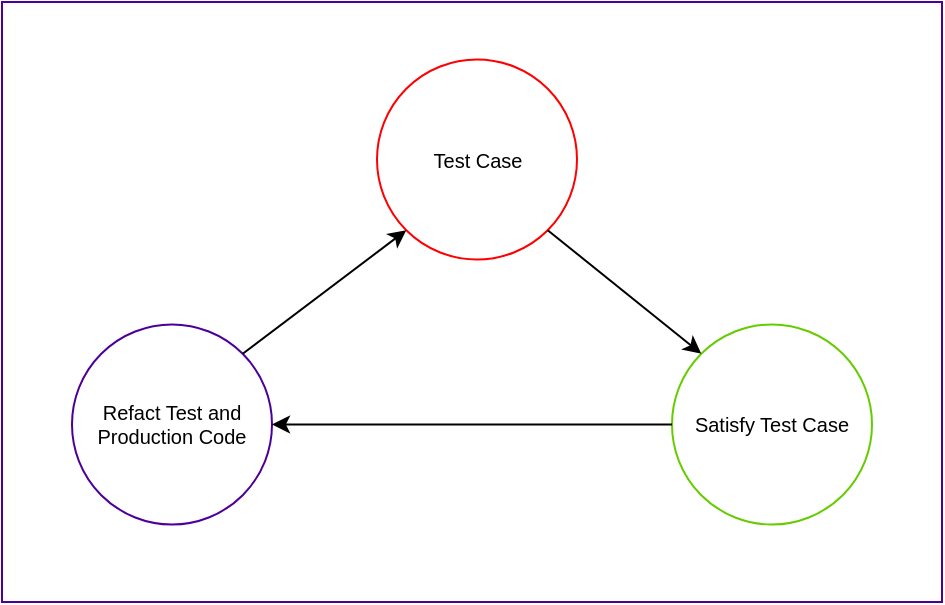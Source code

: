 <mxfile version="14.7.7"><diagram id="KX71g_sYgu0cFOczn7q6" name="Page-1"><mxGraphModel dx="1076" dy="555" grid="1" gridSize="10" guides="1" tooltips="1" connect="1" arrows="1" fold="1" page="1" pageScale="1" pageWidth="850" pageHeight="1100" math="0" shadow="0"><root><mxCell id="0"/><mxCell id="1" parent="0"/><mxCell id="72ES3aicB_5NPBg5iFQB-5" value="" style="rounded=0;whiteSpace=wrap;html=1;strokeColor=#4C0099;fillColor=none;" vertex="1" parent="1"><mxGeometry width="470" height="300" as="geometry"/></mxCell><mxCell id="72ES3aicB_5NPBg5iFQB-1" value="Test Case" style="ellipse;whiteSpace=wrap;html=1;aspect=fixed;strokeColor=#FF0000;fontSize=10;" vertex="1" parent="1"><mxGeometry x="187.5" y="28.75" width="100" height="100" as="geometry"/></mxCell><mxCell id="72ES3aicB_5NPBg5iFQB-2" value="Satisfy Test Case" style="ellipse;whiteSpace=wrap;html=1;aspect=fixed;strokeColor=#66CC00;fontSize=10;" vertex="1" parent="1"><mxGeometry x="335" y="161.25" width="100" height="100" as="geometry"/></mxCell><mxCell id="72ES3aicB_5NPBg5iFQB-3" value="Refact Test and Production Code" style="ellipse;whiteSpace=wrap;html=1;aspect=fixed;strokeColor=#4C0099;fontSize=10;" vertex="1" parent="1"><mxGeometry x="35" y="161.25" width="100" height="100" as="geometry"/></mxCell><mxCell id="72ES3aicB_5NPBg5iFQB-6" value="" style="endArrow=classic;html=1;entryX=0;entryY=0;entryDx=0;entryDy=0;exitX=1;exitY=1;exitDx=0;exitDy=0;" edge="1" parent="1" source="72ES3aicB_5NPBg5iFQB-1" target="72ES3aicB_5NPBg5iFQB-2"><mxGeometry width="50" height="50" relative="1" as="geometry"><mxPoint x="305" y="81.75" as="sourcePoint"/><mxPoint x="425" y="198.75" as="targetPoint"/></mxGeometry></mxCell><mxCell id="72ES3aicB_5NPBg5iFQB-7" value="" style="endArrow=classic;html=1;exitX=0;exitY=0.5;exitDx=0;exitDy=0;entryX=1;entryY=0.5;entryDx=0;entryDy=0;" edge="1" parent="1" source="72ES3aicB_5NPBg5iFQB-2" target="72ES3aicB_5NPBg5iFQB-3"><mxGeometry width="50" height="50" relative="1" as="geometry"><mxPoint x="375" y="248.75" as="sourcePoint"/><mxPoint x="425" y="198.75" as="targetPoint"/></mxGeometry></mxCell><mxCell id="72ES3aicB_5NPBg5iFQB-8" value="" style="endArrow=classic;html=1;exitX=1;exitY=0;exitDx=0;exitDy=0;entryX=0;entryY=1;entryDx=0;entryDy=0;" edge="1" parent="1" source="72ES3aicB_5NPBg5iFQB-3" target="72ES3aicB_5NPBg5iFQB-1"><mxGeometry width="50" height="50" relative="1" as="geometry"><mxPoint x="287.123" y="148.373" as="sourcePoint"/><mxPoint x="340.377" y="186.627" as="targetPoint"/></mxGeometry></mxCell></root></mxGraphModel></diagram></mxfile>